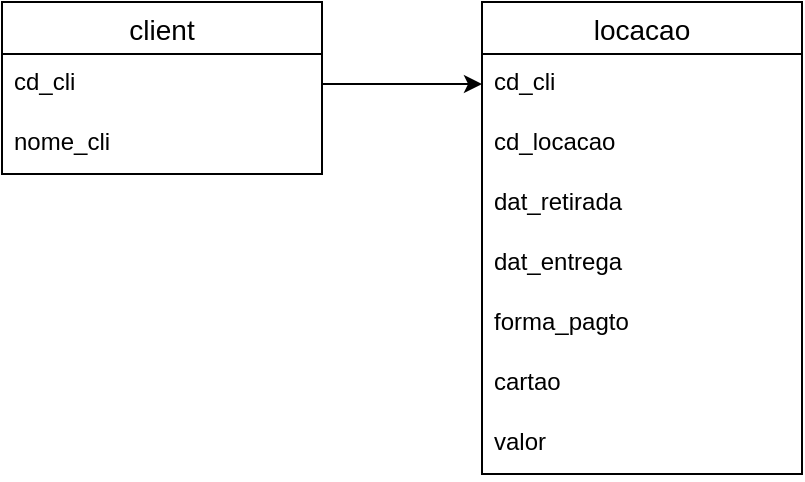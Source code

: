 <mxfile version="14.2.7" type="github">
  <diagram id="MS-AAFqUh4U-9l5RZlFU" name="Page-1">
    <mxGraphModel dx="868" dy="482" grid="1" gridSize="10" guides="1" tooltips="1" connect="1" arrows="1" fold="1" page="1" pageScale="1" pageWidth="827" pageHeight="1169" math="0" shadow="0">
      <root>
        <mxCell id="0" />
        <mxCell id="1" parent="0" />
        <mxCell id="1rGPPyMr6MLsbc3w-74r-1" value="client" style="swimlane;fontStyle=0;childLayout=stackLayout;horizontal=1;startSize=26;horizontalStack=0;resizeParent=1;resizeParentMax=0;resizeLast=0;collapsible=1;marginBottom=0;align=center;fontSize=14;" vertex="1" parent="1">
          <mxGeometry x="160" y="60" width="160" height="86" as="geometry" />
        </mxCell>
        <mxCell id="1rGPPyMr6MLsbc3w-74r-2" value="cd_cli" style="text;strokeColor=none;fillColor=none;spacingLeft=4;spacingRight=4;overflow=hidden;rotatable=0;points=[[0,0.5],[1,0.5]];portConstraint=eastwest;fontSize=12;" vertex="1" parent="1rGPPyMr6MLsbc3w-74r-1">
          <mxGeometry y="26" width="160" height="30" as="geometry" />
        </mxCell>
        <mxCell id="1rGPPyMr6MLsbc3w-74r-3" value="nome_cli" style="text;strokeColor=none;fillColor=none;spacingLeft=4;spacingRight=4;overflow=hidden;rotatable=0;points=[[0,0.5],[1,0.5]];portConstraint=eastwest;fontSize=12;" vertex="1" parent="1rGPPyMr6MLsbc3w-74r-1">
          <mxGeometry y="56" width="160" height="30" as="geometry" />
        </mxCell>
        <mxCell id="1rGPPyMr6MLsbc3w-74r-5" value="locacao" style="swimlane;fontStyle=0;childLayout=stackLayout;horizontal=1;startSize=26;horizontalStack=0;resizeParent=1;resizeParentMax=0;resizeLast=0;collapsible=1;marginBottom=0;align=center;fontSize=14;" vertex="1" parent="1">
          <mxGeometry x="400" y="60" width="160" height="236" as="geometry" />
        </mxCell>
        <mxCell id="1rGPPyMr6MLsbc3w-74r-6" value="cd_cli" style="text;strokeColor=none;fillColor=none;spacingLeft=4;spacingRight=4;overflow=hidden;rotatable=0;points=[[0,0.5],[1,0.5]];portConstraint=eastwest;fontSize=12;" vertex="1" parent="1rGPPyMr6MLsbc3w-74r-5">
          <mxGeometry y="26" width="160" height="30" as="geometry" />
        </mxCell>
        <mxCell id="1rGPPyMr6MLsbc3w-74r-7" value="cd_locacao" style="text;strokeColor=none;fillColor=none;spacingLeft=4;spacingRight=4;overflow=hidden;rotatable=0;points=[[0,0.5],[1,0.5]];portConstraint=eastwest;fontSize=12;" vertex="1" parent="1rGPPyMr6MLsbc3w-74r-5">
          <mxGeometry y="56" width="160" height="30" as="geometry" />
        </mxCell>
        <mxCell id="1rGPPyMr6MLsbc3w-74r-8" value="dat_retirada" style="text;strokeColor=none;fillColor=none;spacingLeft=4;spacingRight=4;overflow=hidden;rotatable=0;points=[[0,0.5],[1,0.5]];portConstraint=eastwest;fontSize=12;" vertex="1" parent="1rGPPyMr6MLsbc3w-74r-5">
          <mxGeometry y="86" width="160" height="30" as="geometry" />
        </mxCell>
        <mxCell id="1rGPPyMr6MLsbc3w-74r-13" value="dat_entrega" style="text;strokeColor=none;fillColor=none;spacingLeft=4;spacingRight=4;overflow=hidden;rotatable=0;points=[[0,0.5],[1,0.5]];portConstraint=eastwest;fontSize=12;" vertex="1" parent="1rGPPyMr6MLsbc3w-74r-5">
          <mxGeometry y="116" width="160" height="30" as="geometry" />
        </mxCell>
        <mxCell id="1rGPPyMr6MLsbc3w-74r-14" value="forma_pagto" style="text;strokeColor=none;fillColor=none;spacingLeft=4;spacingRight=4;overflow=hidden;rotatable=0;points=[[0,0.5],[1,0.5]];portConstraint=eastwest;fontSize=12;" vertex="1" parent="1rGPPyMr6MLsbc3w-74r-5">
          <mxGeometry y="146" width="160" height="30" as="geometry" />
        </mxCell>
        <mxCell id="1rGPPyMr6MLsbc3w-74r-15" value="cartao" style="text;strokeColor=none;fillColor=none;spacingLeft=4;spacingRight=4;overflow=hidden;rotatable=0;points=[[0,0.5],[1,0.5]];portConstraint=eastwest;fontSize=12;" vertex="1" parent="1rGPPyMr6MLsbc3w-74r-5">
          <mxGeometry y="176" width="160" height="30" as="geometry" />
        </mxCell>
        <mxCell id="1rGPPyMr6MLsbc3w-74r-16" value="valor" style="text;strokeColor=none;fillColor=none;spacingLeft=4;spacingRight=4;overflow=hidden;rotatable=0;points=[[0,0.5],[1,0.5]];portConstraint=eastwest;fontSize=12;" vertex="1" parent="1rGPPyMr6MLsbc3w-74r-5">
          <mxGeometry y="206" width="160" height="30" as="geometry" />
        </mxCell>
        <mxCell id="1rGPPyMr6MLsbc3w-74r-12" style="edgeStyle=orthogonalEdgeStyle;rounded=0;orthogonalLoop=1;jettySize=auto;html=1;exitX=1;exitY=0.5;exitDx=0;exitDy=0;" edge="1" parent="1" source="1rGPPyMr6MLsbc3w-74r-2" target="1rGPPyMr6MLsbc3w-74r-6">
          <mxGeometry relative="1" as="geometry" />
        </mxCell>
      </root>
    </mxGraphModel>
  </diagram>
</mxfile>
